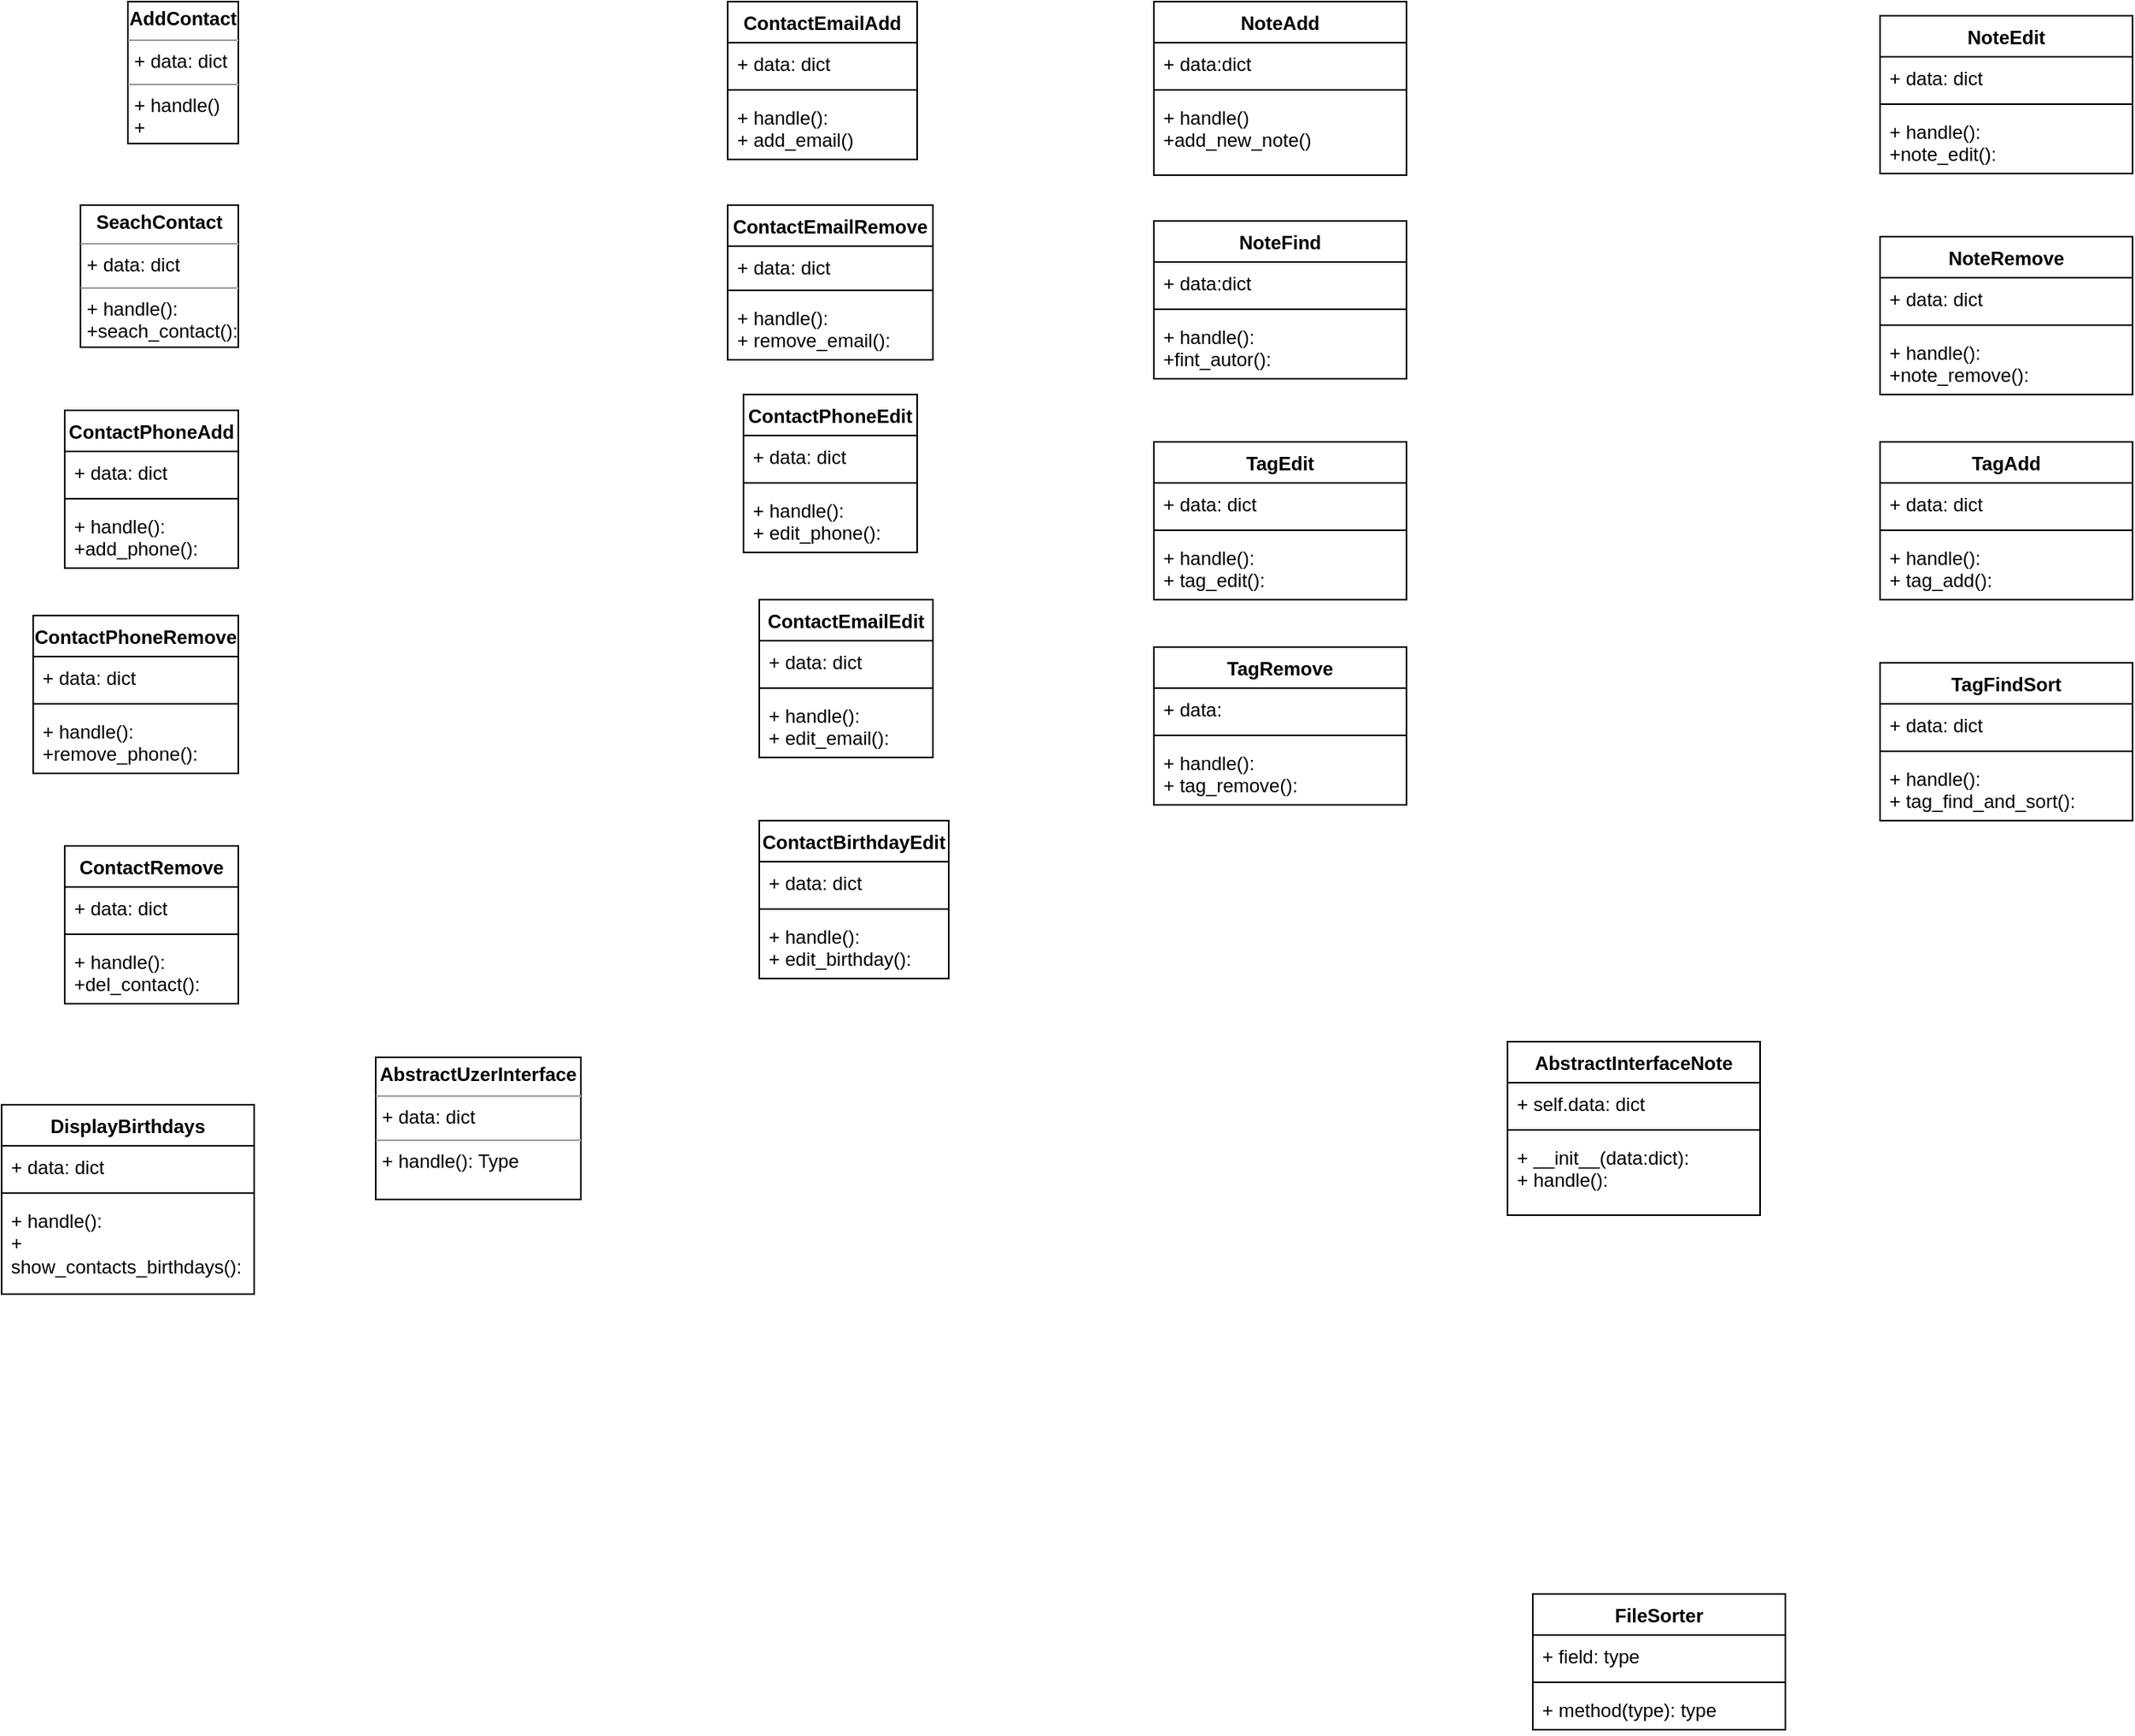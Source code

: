 <mxfile version="22.1.15" type="github">
  <diagram name="Страница — 1" id="X3VeIbHIuKRe2wRQN4YN">
    <mxGraphModel dx="1671" dy="1633" grid="1" gridSize="10" guides="1" tooltips="1" connect="1" arrows="1" fold="1" page="1" pageScale="1" pageWidth="827" pageHeight="1169" math="0" shadow="0">
      <root>
        <mxCell id="0" />
        <mxCell id="1" parent="0" />
        <mxCell id="vEcBCyA1Z6OK_AUJhYpu-7" value="&lt;p style=&quot;margin:0px;margin-top:4px;text-align:center;&quot;&gt;&lt;b&gt;AbstractUzerInterface&lt;/b&gt;&lt;/p&gt;&lt;hr size=&quot;1&quot;&gt;&lt;p style=&quot;margin:0px;margin-left:4px;&quot;&gt;+ data: dict&lt;/p&gt;&lt;hr size=&quot;1&quot;&gt;&lt;p style=&quot;margin:0px;margin-left:4px;&quot;&gt;+ handle(): Type&lt;/p&gt;" style="verticalAlign=top;align=left;overflow=fill;fontSize=12;fontFamily=Helvetica;html=1;whiteSpace=wrap;" vertex="1" parent="1">
          <mxGeometry x="-383" y="-500" width="130" height="90" as="geometry" />
        </mxCell>
        <mxCell id="vEcBCyA1Z6OK_AUJhYpu-8" value="&lt;p style=&quot;margin:0px;margin-top:4px;text-align:center;&quot;&gt;&lt;b&gt;AddContact&lt;/b&gt;&lt;/p&gt;&lt;hr size=&quot;1&quot;&gt;&lt;p style=&quot;margin:0px;margin-left:4px;&quot;&gt;+ data: dict&lt;/p&gt;&lt;hr size=&quot;1&quot;&gt;&lt;p style=&quot;margin:0px;margin-left:4px;&quot;&gt;+ handle()&lt;/p&gt;&lt;p style=&quot;margin:0px;margin-left:4px;&quot;&gt;+ add_contact()&lt;/p&gt;" style="verticalAlign=top;align=left;overflow=fill;fontSize=12;fontFamily=Helvetica;html=1;whiteSpace=wrap;" vertex="1" parent="1">
          <mxGeometry x="-540" y="-1169" width="70" height="90" as="geometry" />
        </mxCell>
        <mxCell id="vEcBCyA1Z6OK_AUJhYpu-9" value="&lt;p style=&quot;margin:0px;margin-top:4px;text-align:center;&quot;&gt;&lt;b&gt;SeachContact&lt;/b&gt;&lt;/p&gt;&lt;hr size=&quot;1&quot;&gt;&lt;p style=&quot;margin:0px;margin-left:4px;&quot;&gt;+ data: dict&lt;/p&gt;&lt;hr size=&quot;1&quot;&gt;&lt;p style=&quot;margin:0px;margin-left:4px;&quot;&gt;+ handle():&lt;/p&gt;&lt;p style=&quot;margin:0px;margin-left:4px;&quot;&gt;+seach_contact():&lt;/p&gt;" style="verticalAlign=top;align=left;overflow=fill;fontSize=12;fontFamily=Helvetica;html=1;whiteSpace=wrap;" vertex="1" parent="1">
          <mxGeometry x="-570" y="-1040" width="100" height="90" as="geometry" />
        </mxCell>
        <mxCell id="vEcBCyA1Z6OK_AUJhYpu-10" value="ContactPhoneAdd" style="swimlane;fontStyle=1;align=center;verticalAlign=top;childLayout=stackLayout;horizontal=1;startSize=26;horizontalStack=0;resizeParent=1;resizeParentMax=0;resizeLast=0;collapsible=1;marginBottom=0;whiteSpace=wrap;html=1;" vertex="1" parent="1">
          <mxGeometry x="-580" y="-910" width="110" height="100" as="geometry">
            <mxRectangle y="-790" width="150" height="30" as="alternateBounds" />
          </mxGeometry>
        </mxCell>
        <mxCell id="vEcBCyA1Z6OK_AUJhYpu-11" value="+ data: dict" style="text;strokeColor=none;fillColor=none;align=left;verticalAlign=top;spacingLeft=4;spacingRight=4;overflow=hidden;rotatable=0;points=[[0,0.5],[1,0.5]];portConstraint=eastwest;whiteSpace=wrap;html=1;" vertex="1" parent="vEcBCyA1Z6OK_AUJhYpu-10">
          <mxGeometry y="26" width="110" height="26" as="geometry" />
        </mxCell>
        <mxCell id="vEcBCyA1Z6OK_AUJhYpu-12" value="" style="line;strokeWidth=1;fillColor=none;align=left;verticalAlign=middle;spacingTop=-1;spacingLeft=3;spacingRight=3;rotatable=0;labelPosition=right;points=[];portConstraint=eastwest;strokeColor=inherit;" vertex="1" parent="vEcBCyA1Z6OK_AUJhYpu-10">
          <mxGeometry y="52" width="110" height="8" as="geometry" />
        </mxCell>
        <mxCell id="vEcBCyA1Z6OK_AUJhYpu-13" value="+ handle():&amp;nbsp;&lt;br&gt;+add_phone():" style="text;strokeColor=none;fillColor=none;align=left;verticalAlign=top;spacingLeft=4;spacingRight=4;overflow=hidden;rotatable=0;points=[[0,0.5],[1,0.5]];portConstraint=eastwest;whiteSpace=wrap;html=1;" vertex="1" parent="vEcBCyA1Z6OK_AUJhYpu-10">
          <mxGeometry y="60" width="110" height="40" as="geometry" />
        </mxCell>
        <mxCell id="vEcBCyA1Z6OK_AUJhYpu-14" value="ContactPhoneRemove" style="swimlane;fontStyle=1;align=center;verticalAlign=top;childLayout=stackLayout;horizontal=1;startSize=26;horizontalStack=0;resizeParent=1;resizeParentMax=0;resizeLast=0;collapsible=1;marginBottom=0;whiteSpace=wrap;html=1;" vertex="1" parent="1">
          <mxGeometry x="-600" y="-780" width="130" height="100" as="geometry" />
        </mxCell>
        <mxCell id="vEcBCyA1Z6OK_AUJhYpu-15" value="+ data: dict" style="text;strokeColor=none;fillColor=none;align=left;verticalAlign=top;spacingLeft=4;spacingRight=4;overflow=hidden;rotatable=0;points=[[0,0.5],[1,0.5]];portConstraint=eastwest;whiteSpace=wrap;html=1;" vertex="1" parent="vEcBCyA1Z6OK_AUJhYpu-14">
          <mxGeometry y="26" width="130" height="26" as="geometry" />
        </mxCell>
        <mxCell id="vEcBCyA1Z6OK_AUJhYpu-16" value="" style="line;strokeWidth=1;fillColor=none;align=left;verticalAlign=middle;spacingTop=-1;spacingLeft=3;spacingRight=3;rotatable=0;labelPosition=right;points=[];portConstraint=eastwest;strokeColor=inherit;" vertex="1" parent="vEcBCyA1Z6OK_AUJhYpu-14">
          <mxGeometry y="52" width="130" height="8" as="geometry" />
        </mxCell>
        <mxCell id="vEcBCyA1Z6OK_AUJhYpu-17" value="+ handle():&lt;br&gt;+remove_phone():" style="text;strokeColor=none;fillColor=none;align=left;verticalAlign=top;spacingLeft=4;spacingRight=4;overflow=hidden;rotatable=0;points=[[0,0.5],[1,0.5]];portConstraint=eastwest;whiteSpace=wrap;html=1;" vertex="1" parent="vEcBCyA1Z6OK_AUJhYpu-14">
          <mxGeometry y="60" width="130" height="40" as="geometry" />
        </mxCell>
        <mxCell id="vEcBCyA1Z6OK_AUJhYpu-18" value="ContactEmailAdd" style="swimlane;fontStyle=1;align=center;verticalAlign=top;childLayout=stackLayout;horizontal=1;startSize=26;horizontalStack=0;resizeParent=1;resizeParentMax=0;resizeLast=0;collapsible=1;marginBottom=0;whiteSpace=wrap;html=1;" vertex="1" parent="1">
          <mxGeometry x="-160" y="-1169" width="120" height="100" as="geometry" />
        </mxCell>
        <mxCell id="vEcBCyA1Z6OK_AUJhYpu-19" value="+ data: dict" style="text;strokeColor=none;fillColor=none;align=left;verticalAlign=top;spacingLeft=4;spacingRight=4;overflow=hidden;rotatable=0;points=[[0,0.5],[1,0.5]];portConstraint=eastwest;whiteSpace=wrap;html=1;" vertex="1" parent="vEcBCyA1Z6OK_AUJhYpu-18">
          <mxGeometry y="26" width="120" height="26" as="geometry" />
        </mxCell>
        <mxCell id="vEcBCyA1Z6OK_AUJhYpu-20" value="" style="line;strokeWidth=1;fillColor=none;align=left;verticalAlign=middle;spacingTop=-1;spacingLeft=3;spacingRight=3;rotatable=0;labelPosition=right;points=[];portConstraint=eastwest;strokeColor=inherit;" vertex="1" parent="vEcBCyA1Z6OK_AUJhYpu-18">
          <mxGeometry y="52" width="120" height="8" as="geometry" />
        </mxCell>
        <mxCell id="vEcBCyA1Z6OK_AUJhYpu-21" value="+ handle():&lt;br&gt;+ add_email()" style="text;strokeColor=none;fillColor=none;align=left;verticalAlign=top;spacingLeft=4;spacingRight=4;overflow=hidden;rotatable=0;points=[[0,0.5],[1,0.5]];portConstraint=eastwest;whiteSpace=wrap;html=1;" vertex="1" parent="vEcBCyA1Z6OK_AUJhYpu-18">
          <mxGeometry y="60" width="120" height="40" as="geometry" />
        </mxCell>
        <mxCell id="vEcBCyA1Z6OK_AUJhYpu-22" value="ContactEmailRemove" style="swimlane;fontStyle=1;align=center;verticalAlign=top;childLayout=stackLayout;horizontal=1;startSize=26;horizontalStack=0;resizeParent=1;resizeParentMax=0;resizeLast=0;collapsible=1;marginBottom=0;whiteSpace=wrap;html=1;" vertex="1" parent="1">
          <mxGeometry x="-160" y="-1040" width="130" height="98" as="geometry">
            <mxRectangle y="-330" width="160" height="30" as="alternateBounds" />
          </mxGeometry>
        </mxCell>
        <mxCell id="vEcBCyA1Z6OK_AUJhYpu-23" value="+ data: dict" style="text;strokeColor=none;fillColor=none;align=left;verticalAlign=top;spacingLeft=4;spacingRight=4;overflow=hidden;rotatable=0;points=[[0,0.5],[1,0.5]];portConstraint=eastwest;whiteSpace=wrap;html=1;" vertex="1" parent="vEcBCyA1Z6OK_AUJhYpu-22">
          <mxGeometry y="26" width="130" height="24" as="geometry" />
        </mxCell>
        <mxCell id="vEcBCyA1Z6OK_AUJhYpu-24" value="" style="line;strokeWidth=1;fillColor=none;align=left;verticalAlign=middle;spacingTop=-1;spacingLeft=3;spacingRight=3;rotatable=0;labelPosition=right;points=[];portConstraint=eastwest;strokeColor=inherit;" vertex="1" parent="vEcBCyA1Z6OK_AUJhYpu-22">
          <mxGeometry y="50" width="130" height="8" as="geometry" />
        </mxCell>
        <mxCell id="vEcBCyA1Z6OK_AUJhYpu-25" value="+ handle():&lt;br&gt;+ remove_email():" style="text;strokeColor=none;fillColor=none;align=left;verticalAlign=top;spacingLeft=4;spacingRight=4;overflow=hidden;rotatable=0;points=[[0,0.5],[1,0.5]];portConstraint=eastwest;whiteSpace=wrap;html=1;" vertex="1" parent="vEcBCyA1Z6OK_AUJhYpu-22">
          <mxGeometry y="58" width="130" height="40" as="geometry" />
        </mxCell>
        <mxCell id="vEcBCyA1Z6OK_AUJhYpu-26" value="ContactPhoneEdit" style="swimlane;fontStyle=1;align=center;verticalAlign=top;childLayout=stackLayout;horizontal=1;startSize=26;horizontalStack=0;resizeParent=1;resizeParentMax=0;resizeLast=0;collapsible=1;marginBottom=0;whiteSpace=wrap;html=1;" vertex="1" parent="1">
          <mxGeometry x="-150" y="-920" width="110" height="100" as="geometry" />
        </mxCell>
        <mxCell id="vEcBCyA1Z6OK_AUJhYpu-27" value="+ data: dict" style="text;strokeColor=none;fillColor=none;align=left;verticalAlign=top;spacingLeft=4;spacingRight=4;overflow=hidden;rotatable=0;points=[[0,0.5],[1,0.5]];portConstraint=eastwest;whiteSpace=wrap;html=1;" vertex="1" parent="vEcBCyA1Z6OK_AUJhYpu-26">
          <mxGeometry y="26" width="110" height="26" as="geometry" />
        </mxCell>
        <mxCell id="vEcBCyA1Z6OK_AUJhYpu-28" value="" style="line;strokeWidth=1;fillColor=none;align=left;verticalAlign=middle;spacingTop=-1;spacingLeft=3;spacingRight=3;rotatable=0;labelPosition=right;points=[];portConstraint=eastwest;strokeColor=inherit;" vertex="1" parent="vEcBCyA1Z6OK_AUJhYpu-26">
          <mxGeometry y="52" width="110" height="8" as="geometry" />
        </mxCell>
        <mxCell id="vEcBCyA1Z6OK_AUJhYpu-29" value="+ handle():&lt;br&gt;+ edit_phone():" style="text;strokeColor=none;fillColor=none;align=left;verticalAlign=top;spacingLeft=4;spacingRight=4;overflow=hidden;rotatable=0;points=[[0,0.5],[1,0.5]];portConstraint=eastwest;whiteSpace=wrap;html=1;" vertex="1" parent="vEcBCyA1Z6OK_AUJhYpu-26">
          <mxGeometry y="60" width="110" height="40" as="geometry" />
        </mxCell>
        <mxCell id="vEcBCyA1Z6OK_AUJhYpu-30" value="ContactEmailEdit" style="swimlane;fontStyle=1;align=center;verticalAlign=top;childLayout=stackLayout;horizontal=1;startSize=26;horizontalStack=0;resizeParent=1;resizeParentMax=0;resizeLast=0;collapsible=1;marginBottom=0;whiteSpace=wrap;html=1;" vertex="1" parent="1">
          <mxGeometry x="-140" y="-790" width="110" height="100" as="geometry" />
        </mxCell>
        <mxCell id="vEcBCyA1Z6OK_AUJhYpu-31" value="+ data: dict" style="text;strokeColor=none;fillColor=none;align=left;verticalAlign=top;spacingLeft=4;spacingRight=4;overflow=hidden;rotatable=0;points=[[0,0.5],[1,0.5]];portConstraint=eastwest;whiteSpace=wrap;html=1;" vertex="1" parent="vEcBCyA1Z6OK_AUJhYpu-30">
          <mxGeometry y="26" width="110" height="26" as="geometry" />
        </mxCell>
        <mxCell id="vEcBCyA1Z6OK_AUJhYpu-32" value="" style="line;strokeWidth=1;fillColor=none;align=left;verticalAlign=middle;spacingTop=-1;spacingLeft=3;spacingRight=3;rotatable=0;labelPosition=right;points=[];portConstraint=eastwest;strokeColor=inherit;" vertex="1" parent="vEcBCyA1Z6OK_AUJhYpu-30">
          <mxGeometry y="52" width="110" height="8" as="geometry" />
        </mxCell>
        <mxCell id="vEcBCyA1Z6OK_AUJhYpu-33" value="+ handle():&lt;br&gt;+ edit_email():" style="text;strokeColor=none;fillColor=none;align=left;verticalAlign=top;spacingLeft=4;spacingRight=4;overflow=hidden;rotatable=0;points=[[0,0.5],[1,0.5]];portConstraint=eastwest;whiteSpace=wrap;html=1;" vertex="1" parent="vEcBCyA1Z6OK_AUJhYpu-30">
          <mxGeometry y="60" width="110" height="40" as="geometry" />
        </mxCell>
        <mxCell id="vEcBCyA1Z6OK_AUJhYpu-34" value="ContactBirthdayEdit" style="swimlane;fontStyle=1;align=center;verticalAlign=top;childLayout=stackLayout;horizontal=1;startSize=26;horizontalStack=0;resizeParent=1;resizeParentMax=0;resizeLast=0;collapsible=1;marginBottom=0;whiteSpace=wrap;html=1;" vertex="1" parent="1">
          <mxGeometry x="-140" y="-650" width="120" height="100" as="geometry" />
        </mxCell>
        <mxCell id="vEcBCyA1Z6OK_AUJhYpu-35" value="+ data: dict" style="text;strokeColor=none;fillColor=none;align=left;verticalAlign=top;spacingLeft=4;spacingRight=4;overflow=hidden;rotatable=0;points=[[0,0.5],[1,0.5]];portConstraint=eastwest;whiteSpace=wrap;html=1;" vertex="1" parent="vEcBCyA1Z6OK_AUJhYpu-34">
          <mxGeometry y="26" width="120" height="26" as="geometry" />
        </mxCell>
        <mxCell id="vEcBCyA1Z6OK_AUJhYpu-36" value="" style="line;strokeWidth=1;fillColor=none;align=left;verticalAlign=middle;spacingTop=-1;spacingLeft=3;spacingRight=3;rotatable=0;labelPosition=right;points=[];portConstraint=eastwest;strokeColor=inherit;" vertex="1" parent="vEcBCyA1Z6OK_AUJhYpu-34">
          <mxGeometry y="52" width="120" height="8" as="geometry" />
        </mxCell>
        <mxCell id="vEcBCyA1Z6OK_AUJhYpu-37" value="+ handle():&lt;br&gt;+ edit_birthday():" style="text;strokeColor=none;fillColor=none;align=left;verticalAlign=top;spacingLeft=4;spacingRight=4;overflow=hidden;rotatable=0;points=[[0,0.5],[1,0.5]];portConstraint=eastwest;whiteSpace=wrap;html=1;" vertex="1" parent="vEcBCyA1Z6OK_AUJhYpu-34">
          <mxGeometry y="60" width="120" height="40" as="geometry" />
        </mxCell>
        <mxCell id="vEcBCyA1Z6OK_AUJhYpu-38" value="ContactRemove" style="swimlane;fontStyle=1;align=center;verticalAlign=top;childLayout=stackLayout;horizontal=1;startSize=26;horizontalStack=0;resizeParent=1;resizeParentMax=0;resizeLast=0;collapsible=1;marginBottom=0;whiteSpace=wrap;html=1;" vertex="1" parent="1">
          <mxGeometry x="-580" y="-634" width="110" height="100" as="geometry" />
        </mxCell>
        <mxCell id="vEcBCyA1Z6OK_AUJhYpu-39" value="+ data: dict" style="text;strokeColor=none;fillColor=none;align=left;verticalAlign=top;spacingLeft=4;spacingRight=4;overflow=hidden;rotatable=0;points=[[0,0.5],[1,0.5]];portConstraint=eastwest;whiteSpace=wrap;html=1;" vertex="1" parent="vEcBCyA1Z6OK_AUJhYpu-38">
          <mxGeometry y="26" width="110" height="26" as="geometry" />
        </mxCell>
        <mxCell id="vEcBCyA1Z6OK_AUJhYpu-40" value="" style="line;strokeWidth=1;fillColor=none;align=left;verticalAlign=middle;spacingTop=-1;spacingLeft=3;spacingRight=3;rotatable=0;labelPosition=right;points=[];portConstraint=eastwest;strokeColor=inherit;" vertex="1" parent="vEcBCyA1Z6OK_AUJhYpu-38">
          <mxGeometry y="52" width="110" height="8" as="geometry" />
        </mxCell>
        <mxCell id="vEcBCyA1Z6OK_AUJhYpu-41" value="+ handle():&lt;br&gt;+del_contact():" style="text;strokeColor=none;fillColor=none;align=left;verticalAlign=top;spacingLeft=4;spacingRight=4;overflow=hidden;rotatable=0;points=[[0,0.5],[1,0.5]];portConstraint=eastwest;whiteSpace=wrap;html=1;" vertex="1" parent="vEcBCyA1Z6OK_AUJhYpu-38">
          <mxGeometry y="60" width="110" height="40" as="geometry" />
        </mxCell>
        <mxCell id="vEcBCyA1Z6OK_AUJhYpu-42" value="DisplayBirthdays" style="swimlane;fontStyle=1;align=center;verticalAlign=top;childLayout=stackLayout;horizontal=1;startSize=26;horizontalStack=0;resizeParent=1;resizeParentMax=0;resizeLast=0;collapsible=1;marginBottom=0;whiteSpace=wrap;html=1;" vertex="1" parent="1">
          <mxGeometry x="-620" y="-470" width="160" height="120" as="geometry" />
        </mxCell>
        <mxCell id="vEcBCyA1Z6OK_AUJhYpu-43" value="+ data: dict" style="text;strokeColor=none;fillColor=none;align=left;verticalAlign=top;spacingLeft=4;spacingRight=4;overflow=hidden;rotatable=0;points=[[0,0.5],[1,0.5]];portConstraint=eastwest;whiteSpace=wrap;html=1;" vertex="1" parent="vEcBCyA1Z6OK_AUJhYpu-42">
          <mxGeometry y="26" width="160" height="26" as="geometry" />
        </mxCell>
        <mxCell id="vEcBCyA1Z6OK_AUJhYpu-44" value="" style="line;strokeWidth=1;fillColor=none;align=left;verticalAlign=middle;spacingTop=-1;spacingLeft=3;spacingRight=3;rotatable=0;labelPosition=right;points=[];portConstraint=eastwest;strokeColor=inherit;" vertex="1" parent="vEcBCyA1Z6OK_AUJhYpu-42">
          <mxGeometry y="52" width="160" height="8" as="geometry" />
        </mxCell>
        <mxCell id="vEcBCyA1Z6OK_AUJhYpu-45" value="+ handle():&lt;br&gt;+ show_contacts_birthdays():" style="text;strokeColor=none;fillColor=none;align=left;verticalAlign=top;spacingLeft=4;spacingRight=4;overflow=hidden;rotatable=0;points=[[0,0.5],[1,0.5]];portConstraint=eastwest;whiteSpace=wrap;html=1;" vertex="1" parent="vEcBCyA1Z6OK_AUJhYpu-42">
          <mxGeometry y="60" width="160" height="60" as="geometry" />
        </mxCell>
        <mxCell id="vEcBCyA1Z6OK_AUJhYpu-46" value="AbstractInterfaceNote" style="swimlane;fontStyle=1;align=center;verticalAlign=top;childLayout=stackLayout;horizontal=1;startSize=26;horizontalStack=0;resizeParent=1;resizeParentMax=0;resizeLast=0;collapsible=1;marginBottom=0;whiteSpace=wrap;html=1;" vertex="1" parent="1">
          <mxGeometry x="334" y="-510" width="160" height="110" as="geometry" />
        </mxCell>
        <mxCell id="vEcBCyA1Z6OK_AUJhYpu-47" value="+ self.data: dict" style="text;strokeColor=none;fillColor=none;align=left;verticalAlign=top;spacingLeft=4;spacingRight=4;overflow=hidden;rotatable=0;points=[[0,0.5],[1,0.5]];portConstraint=eastwest;whiteSpace=wrap;html=1;" vertex="1" parent="vEcBCyA1Z6OK_AUJhYpu-46">
          <mxGeometry y="26" width="160" height="26" as="geometry" />
        </mxCell>
        <mxCell id="vEcBCyA1Z6OK_AUJhYpu-48" value="" style="line;strokeWidth=1;fillColor=none;align=left;verticalAlign=middle;spacingTop=-1;spacingLeft=3;spacingRight=3;rotatable=0;labelPosition=right;points=[];portConstraint=eastwest;strokeColor=inherit;" vertex="1" parent="vEcBCyA1Z6OK_AUJhYpu-46">
          <mxGeometry y="52" width="160" height="8" as="geometry" />
        </mxCell>
        <mxCell id="vEcBCyA1Z6OK_AUJhYpu-49" value="+ __init__(data:dict):&lt;br&gt;+ handle():" style="text;strokeColor=none;fillColor=none;align=left;verticalAlign=top;spacingLeft=4;spacingRight=4;overflow=hidden;rotatable=0;points=[[0,0.5],[1,0.5]];portConstraint=eastwest;whiteSpace=wrap;html=1;" vertex="1" parent="vEcBCyA1Z6OK_AUJhYpu-46">
          <mxGeometry y="60" width="160" height="50" as="geometry" />
        </mxCell>
        <mxCell id="vEcBCyA1Z6OK_AUJhYpu-50" value="NoteAdd" style="swimlane;fontStyle=1;align=center;verticalAlign=top;childLayout=stackLayout;horizontal=1;startSize=26;horizontalStack=0;resizeParent=1;resizeParentMax=0;resizeLast=0;collapsible=1;marginBottom=0;whiteSpace=wrap;html=1;" vertex="1" parent="1">
          <mxGeometry x="110" y="-1169" width="160" height="110" as="geometry" />
        </mxCell>
        <mxCell id="vEcBCyA1Z6OK_AUJhYpu-51" value="+ data:dict" style="text;strokeColor=none;fillColor=none;align=left;verticalAlign=top;spacingLeft=4;spacingRight=4;overflow=hidden;rotatable=0;points=[[0,0.5],[1,0.5]];portConstraint=eastwest;whiteSpace=wrap;html=1;" vertex="1" parent="vEcBCyA1Z6OK_AUJhYpu-50">
          <mxGeometry y="26" width="160" height="26" as="geometry" />
        </mxCell>
        <mxCell id="vEcBCyA1Z6OK_AUJhYpu-52" value="" style="line;strokeWidth=1;fillColor=none;align=left;verticalAlign=middle;spacingTop=-1;spacingLeft=3;spacingRight=3;rotatable=0;labelPosition=right;points=[];portConstraint=eastwest;strokeColor=inherit;" vertex="1" parent="vEcBCyA1Z6OK_AUJhYpu-50">
          <mxGeometry y="52" width="160" height="8" as="geometry" />
        </mxCell>
        <mxCell id="vEcBCyA1Z6OK_AUJhYpu-53" value="+ handle()&lt;br&gt;+add_new_note()" style="text;strokeColor=none;fillColor=none;align=left;verticalAlign=top;spacingLeft=4;spacingRight=4;overflow=hidden;rotatable=0;points=[[0,0.5],[1,0.5]];portConstraint=eastwest;whiteSpace=wrap;html=1;" vertex="1" parent="vEcBCyA1Z6OK_AUJhYpu-50">
          <mxGeometry y="60" width="160" height="50" as="geometry" />
        </mxCell>
        <mxCell id="vEcBCyA1Z6OK_AUJhYpu-54" value="NoteFind" style="swimlane;fontStyle=1;align=center;verticalAlign=top;childLayout=stackLayout;horizontal=1;startSize=26;horizontalStack=0;resizeParent=1;resizeParentMax=0;resizeLast=0;collapsible=1;marginBottom=0;whiteSpace=wrap;html=1;" vertex="1" parent="1">
          <mxGeometry x="110" y="-1030" width="160" height="100" as="geometry" />
        </mxCell>
        <mxCell id="vEcBCyA1Z6OK_AUJhYpu-55" value="+ data:dict" style="text;strokeColor=none;fillColor=none;align=left;verticalAlign=top;spacingLeft=4;spacingRight=4;overflow=hidden;rotatable=0;points=[[0,0.5],[1,0.5]];portConstraint=eastwest;whiteSpace=wrap;html=1;" vertex="1" parent="vEcBCyA1Z6OK_AUJhYpu-54">
          <mxGeometry y="26" width="160" height="26" as="geometry" />
        </mxCell>
        <mxCell id="vEcBCyA1Z6OK_AUJhYpu-56" value="" style="line;strokeWidth=1;fillColor=none;align=left;verticalAlign=middle;spacingTop=-1;spacingLeft=3;spacingRight=3;rotatable=0;labelPosition=right;points=[];portConstraint=eastwest;strokeColor=inherit;" vertex="1" parent="vEcBCyA1Z6OK_AUJhYpu-54">
          <mxGeometry y="52" width="160" height="8" as="geometry" />
        </mxCell>
        <mxCell id="vEcBCyA1Z6OK_AUJhYpu-57" value="+ handle():&lt;br&gt;+fint_autor():" style="text;strokeColor=none;fillColor=none;align=left;verticalAlign=top;spacingLeft=4;spacingRight=4;overflow=hidden;rotatable=0;points=[[0,0.5],[1,0.5]];portConstraint=eastwest;whiteSpace=wrap;html=1;" vertex="1" parent="vEcBCyA1Z6OK_AUJhYpu-54">
          <mxGeometry y="60" width="160" height="40" as="geometry" />
        </mxCell>
        <mxCell id="vEcBCyA1Z6OK_AUJhYpu-58" value="NoteEdit" style="swimlane;fontStyle=1;align=center;verticalAlign=top;childLayout=stackLayout;horizontal=1;startSize=26;horizontalStack=0;resizeParent=1;resizeParentMax=0;resizeLast=0;collapsible=1;marginBottom=0;whiteSpace=wrap;html=1;" vertex="1" parent="1">
          <mxGeometry x="570" y="-1160" width="160" height="100" as="geometry" />
        </mxCell>
        <mxCell id="vEcBCyA1Z6OK_AUJhYpu-59" value="+ data: dict" style="text;strokeColor=none;fillColor=none;align=left;verticalAlign=top;spacingLeft=4;spacingRight=4;overflow=hidden;rotatable=0;points=[[0,0.5],[1,0.5]];portConstraint=eastwest;whiteSpace=wrap;html=1;" vertex="1" parent="vEcBCyA1Z6OK_AUJhYpu-58">
          <mxGeometry y="26" width="160" height="26" as="geometry" />
        </mxCell>
        <mxCell id="vEcBCyA1Z6OK_AUJhYpu-60" value="" style="line;strokeWidth=1;fillColor=none;align=left;verticalAlign=middle;spacingTop=-1;spacingLeft=3;spacingRight=3;rotatable=0;labelPosition=right;points=[];portConstraint=eastwest;strokeColor=inherit;" vertex="1" parent="vEcBCyA1Z6OK_AUJhYpu-58">
          <mxGeometry y="52" width="160" height="8" as="geometry" />
        </mxCell>
        <mxCell id="vEcBCyA1Z6OK_AUJhYpu-61" value="+ handle():&lt;br&gt;+note_edit():" style="text;strokeColor=none;fillColor=none;align=left;verticalAlign=top;spacingLeft=4;spacingRight=4;overflow=hidden;rotatable=0;points=[[0,0.5],[1,0.5]];portConstraint=eastwest;whiteSpace=wrap;html=1;" vertex="1" parent="vEcBCyA1Z6OK_AUJhYpu-58">
          <mxGeometry y="60" width="160" height="40" as="geometry" />
        </mxCell>
        <mxCell id="vEcBCyA1Z6OK_AUJhYpu-62" value="NoteRemove" style="swimlane;fontStyle=1;align=center;verticalAlign=top;childLayout=stackLayout;horizontal=1;startSize=26;horizontalStack=0;resizeParent=1;resizeParentMax=0;resizeLast=0;collapsible=1;marginBottom=0;whiteSpace=wrap;html=1;" vertex="1" parent="1">
          <mxGeometry x="570" y="-1020" width="160" height="100" as="geometry" />
        </mxCell>
        <mxCell id="vEcBCyA1Z6OK_AUJhYpu-63" value="+ data: dict" style="text;strokeColor=none;fillColor=none;align=left;verticalAlign=top;spacingLeft=4;spacingRight=4;overflow=hidden;rotatable=0;points=[[0,0.5],[1,0.5]];portConstraint=eastwest;whiteSpace=wrap;html=1;" vertex="1" parent="vEcBCyA1Z6OK_AUJhYpu-62">
          <mxGeometry y="26" width="160" height="26" as="geometry" />
        </mxCell>
        <mxCell id="vEcBCyA1Z6OK_AUJhYpu-64" value="" style="line;strokeWidth=1;fillColor=none;align=left;verticalAlign=middle;spacingTop=-1;spacingLeft=3;spacingRight=3;rotatable=0;labelPosition=right;points=[];portConstraint=eastwest;strokeColor=inherit;" vertex="1" parent="vEcBCyA1Z6OK_AUJhYpu-62">
          <mxGeometry y="52" width="160" height="8" as="geometry" />
        </mxCell>
        <mxCell id="vEcBCyA1Z6OK_AUJhYpu-65" value="+ handle():&lt;br&gt;+note_remove():" style="text;strokeColor=none;fillColor=none;align=left;verticalAlign=top;spacingLeft=4;spacingRight=4;overflow=hidden;rotatable=0;points=[[0,0.5],[1,0.5]];portConstraint=eastwest;whiteSpace=wrap;html=1;" vertex="1" parent="vEcBCyA1Z6OK_AUJhYpu-62">
          <mxGeometry y="60" width="160" height="40" as="geometry" />
        </mxCell>
        <mxCell id="vEcBCyA1Z6OK_AUJhYpu-66" value="TagAdd" style="swimlane;fontStyle=1;align=center;verticalAlign=top;childLayout=stackLayout;horizontal=1;startSize=26;horizontalStack=0;resizeParent=1;resizeParentMax=0;resizeLast=0;collapsible=1;marginBottom=0;whiteSpace=wrap;html=1;" vertex="1" parent="1">
          <mxGeometry x="570" y="-890" width="160" height="100" as="geometry" />
        </mxCell>
        <mxCell id="vEcBCyA1Z6OK_AUJhYpu-67" value="+ data: dict" style="text;strokeColor=none;fillColor=none;align=left;verticalAlign=top;spacingLeft=4;spacingRight=4;overflow=hidden;rotatable=0;points=[[0,0.5],[1,0.5]];portConstraint=eastwest;whiteSpace=wrap;html=1;" vertex="1" parent="vEcBCyA1Z6OK_AUJhYpu-66">
          <mxGeometry y="26" width="160" height="26" as="geometry" />
        </mxCell>
        <mxCell id="vEcBCyA1Z6OK_AUJhYpu-68" value="" style="line;strokeWidth=1;fillColor=none;align=left;verticalAlign=middle;spacingTop=-1;spacingLeft=3;spacingRight=3;rotatable=0;labelPosition=right;points=[];portConstraint=eastwest;strokeColor=inherit;" vertex="1" parent="vEcBCyA1Z6OK_AUJhYpu-66">
          <mxGeometry y="52" width="160" height="8" as="geometry" />
        </mxCell>
        <mxCell id="vEcBCyA1Z6OK_AUJhYpu-69" value="+ handle():&lt;br&gt;+ tag_add():" style="text;strokeColor=none;fillColor=none;align=left;verticalAlign=top;spacingLeft=4;spacingRight=4;overflow=hidden;rotatable=0;points=[[0,0.5],[1,0.5]];portConstraint=eastwest;whiteSpace=wrap;html=1;" vertex="1" parent="vEcBCyA1Z6OK_AUJhYpu-66">
          <mxGeometry y="60" width="160" height="40" as="geometry" />
        </mxCell>
        <mxCell id="vEcBCyA1Z6OK_AUJhYpu-70" value="TagEdit" style="swimlane;fontStyle=1;align=center;verticalAlign=top;childLayout=stackLayout;horizontal=1;startSize=26;horizontalStack=0;resizeParent=1;resizeParentMax=0;resizeLast=0;collapsible=1;marginBottom=0;whiteSpace=wrap;html=1;" vertex="1" parent="1">
          <mxGeometry x="110" y="-890" width="160" height="100" as="geometry" />
        </mxCell>
        <mxCell id="vEcBCyA1Z6OK_AUJhYpu-71" value="+ data: dict" style="text;strokeColor=none;fillColor=none;align=left;verticalAlign=top;spacingLeft=4;spacingRight=4;overflow=hidden;rotatable=0;points=[[0,0.5],[1,0.5]];portConstraint=eastwest;whiteSpace=wrap;html=1;" vertex="1" parent="vEcBCyA1Z6OK_AUJhYpu-70">
          <mxGeometry y="26" width="160" height="26" as="geometry" />
        </mxCell>
        <mxCell id="vEcBCyA1Z6OK_AUJhYpu-72" value="" style="line;strokeWidth=1;fillColor=none;align=left;verticalAlign=middle;spacingTop=-1;spacingLeft=3;spacingRight=3;rotatable=0;labelPosition=right;points=[];portConstraint=eastwest;strokeColor=inherit;" vertex="1" parent="vEcBCyA1Z6OK_AUJhYpu-70">
          <mxGeometry y="52" width="160" height="8" as="geometry" />
        </mxCell>
        <mxCell id="vEcBCyA1Z6OK_AUJhYpu-73" value="+ handle():&lt;br&gt;+ tag_edit():" style="text;strokeColor=none;fillColor=none;align=left;verticalAlign=top;spacingLeft=4;spacingRight=4;overflow=hidden;rotatable=0;points=[[0,0.5],[1,0.5]];portConstraint=eastwest;whiteSpace=wrap;html=1;" vertex="1" parent="vEcBCyA1Z6OK_AUJhYpu-70">
          <mxGeometry y="60" width="160" height="40" as="geometry" />
        </mxCell>
        <mxCell id="vEcBCyA1Z6OK_AUJhYpu-74" value="TagRemove" style="swimlane;fontStyle=1;align=center;verticalAlign=top;childLayout=stackLayout;horizontal=1;startSize=26;horizontalStack=0;resizeParent=1;resizeParentMax=0;resizeLast=0;collapsible=1;marginBottom=0;whiteSpace=wrap;html=1;" vertex="1" parent="1">
          <mxGeometry x="110" y="-760" width="160" height="100" as="geometry" />
        </mxCell>
        <mxCell id="vEcBCyA1Z6OK_AUJhYpu-75" value="+ data:" style="text;strokeColor=none;fillColor=none;align=left;verticalAlign=top;spacingLeft=4;spacingRight=4;overflow=hidden;rotatable=0;points=[[0,0.5],[1,0.5]];portConstraint=eastwest;whiteSpace=wrap;html=1;" vertex="1" parent="vEcBCyA1Z6OK_AUJhYpu-74">
          <mxGeometry y="26" width="160" height="26" as="geometry" />
        </mxCell>
        <mxCell id="vEcBCyA1Z6OK_AUJhYpu-76" value="" style="line;strokeWidth=1;fillColor=none;align=left;verticalAlign=middle;spacingTop=-1;spacingLeft=3;spacingRight=3;rotatable=0;labelPosition=right;points=[];portConstraint=eastwest;strokeColor=inherit;" vertex="1" parent="vEcBCyA1Z6OK_AUJhYpu-74">
          <mxGeometry y="52" width="160" height="8" as="geometry" />
        </mxCell>
        <mxCell id="vEcBCyA1Z6OK_AUJhYpu-77" value="+ handle():&lt;br&gt;+ tag_remove():" style="text;strokeColor=none;fillColor=none;align=left;verticalAlign=top;spacingLeft=4;spacingRight=4;overflow=hidden;rotatable=0;points=[[0,0.5],[1,0.5]];portConstraint=eastwest;whiteSpace=wrap;html=1;" vertex="1" parent="vEcBCyA1Z6OK_AUJhYpu-74">
          <mxGeometry y="60" width="160" height="40" as="geometry" />
        </mxCell>
        <mxCell id="vEcBCyA1Z6OK_AUJhYpu-78" value="TagFindSort" style="swimlane;fontStyle=1;align=center;verticalAlign=top;childLayout=stackLayout;horizontal=1;startSize=26;horizontalStack=0;resizeParent=1;resizeParentMax=0;resizeLast=0;collapsible=1;marginBottom=0;whiteSpace=wrap;html=1;" vertex="1" parent="1">
          <mxGeometry x="570" y="-750" width="160" height="100" as="geometry" />
        </mxCell>
        <mxCell id="vEcBCyA1Z6OK_AUJhYpu-79" value="+ data: dict" style="text;strokeColor=none;fillColor=none;align=left;verticalAlign=top;spacingLeft=4;spacingRight=4;overflow=hidden;rotatable=0;points=[[0,0.5],[1,0.5]];portConstraint=eastwest;whiteSpace=wrap;html=1;" vertex="1" parent="vEcBCyA1Z6OK_AUJhYpu-78">
          <mxGeometry y="26" width="160" height="26" as="geometry" />
        </mxCell>
        <mxCell id="vEcBCyA1Z6OK_AUJhYpu-80" value="" style="line;strokeWidth=1;fillColor=none;align=left;verticalAlign=middle;spacingTop=-1;spacingLeft=3;spacingRight=3;rotatable=0;labelPosition=right;points=[];portConstraint=eastwest;strokeColor=inherit;" vertex="1" parent="vEcBCyA1Z6OK_AUJhYpu-78">
          <mxGeometry y="52" width="160" height="8" as="geometry" />
        </mxCell>
        <mxCell id="vEcBCyA1Z6OK_AUJhYpu-81" value="+ handle():&lt;br&gt;+ tag_find_and_sort():" style="text;strokeColor=none;fillColor=none;align=left;verticalAlign=top;spacingLeft=4;spacingRight=4;overflow=hidden;rotatable=0;points=[[0,0.5],[1,0.5]];portConstraint=eastwest;whiteSpace=wrap;html=1;" vertex="1" parent="vEcBCyA1Z6OK_AUJhYpu-78">
          <mxGeometry y="60" width="160" height="40" as="geometry" />
        </mxCell>
        <mxCell id="vEcBCyA1Z6OK_AUJhYpu-82" value="FileSorter" style="swimlane;fontStyle=1;align=center;verticalAlign=top;childLayout=stackLayout;horizontal=1;startSize=26;horizontalStack=0;resizeParent=1;resizeParentMax=0;resizeLast=0;collapsible=1;marginBottom=0;whiteSpace=wrap;html=1;" vertex="1" parent="1">
          <mxGeometry x="350" y="-160" width="160" height="86" as="geometry" />
        </mxCell>
        <mxCell id="vEcBCyA1Z6OK_AUJhYpu-83" value="+ field: type" style="text;strokeColor=none;fillColor=none;align=left;verticalAlign=top;spacingLeft=4;spacingRight=4;overflow=hidden;rotatable=0;points=[[0,0.5],[1,0.5]];portConstraint=eastwest;whiteSpace=wrap;html=1;" vertex="1" parent="vEcBCyA1Z6OK_AUJhYpu-82">
          <mxGeometry y="26" width="160" height="26" as="geometry" />
        </mxCell>
        <mxCell id="vEcBCyA1Z6OK_AUJhYpu-84" value="" style="line;strokeWidth=1;fillColor=none;align=left;verticalAlign=middle;spacingTop=-1;spacingLeft=3;spacingRight=3;rotatable=0;labelPosition=right;points=[];portConstraint=eastwest;strokeColor=inherit;" vertex="1" parent="vEcBCyA1Z6OK_AUJhYpu-82">
          <mxGeometry y="52" width="160" height="8" as="geometry" />
        </mxCell>
        <mxCell id="vEcBCyA1Z6OK_AUJhYpu-85" value="+ method(type): type" style="text;strokeColor=none;fillColor=none;align=left;verticalAlign=top;spacingLeft=4;spacingRight=4;overflow=hidden;rotatable=0;points=[[0,0.5],[1,0.5]];portConstraint=eastwest;whiteSpace=wrap;html=1;" vertex="1" parent="vEcBCyA1Z6OK_AUJhYpu-82">
          <mxGeometry y="60" width="160" height="26" as="geometry" />
        </mxCell>
      </root>
    </mxGraphModel>
  </diagram>
</mxfile>
